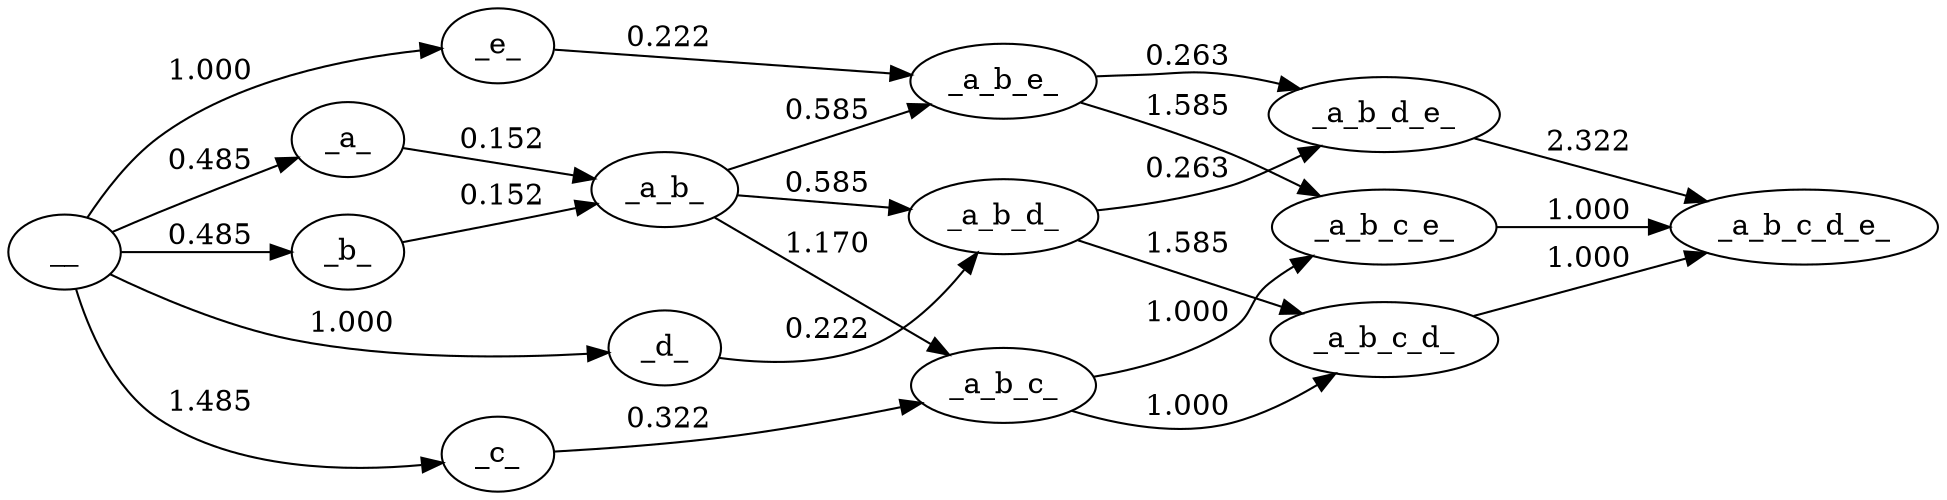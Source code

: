 strict digraph "" {
	graph [rankdir=LR];
	__ -> _a_	[cost=0.4854268271702417,
		label=" 0.485"];
	__ -> _b_	[cost=0.4854268271702417,
		label=" 0.485"];
	__ -> _d_	[cost=1.0,
		label=" 1.000"];
	__ -> _e_	[cost=1.0,
		label=" 1.000"];
	__ -> _c_	[cost=1.4854268271702415,
		label=" 1.485"];
	_a_ -> _a_b_	[cost=0.15200309344505006,
		label=" 0.152"];
	_b_ -> _a_b_	[cost=0.15200309344505006,
		label=" 0.152"];
	_a_b_ -> _a_b_d_	[cost=0.5849625007211562,
		label=" 0.585"];
	_a_b_ -> _a_b_e_	[cost=0.5849625007211562,
		label=" 0.585"];
	_a_b_ -> _a_b_c_	[cost=1.1699250014423124,
		label=" 1.170"];
	_d_ -> _a_b_d_	[cost=0.22239242133644802,
		label=" 0.222"];
	_e_ -> _a_b_e_	[cost=0.22239242133644802,
		label=" 0.222"];
	_a_b_d_ -> _a_b_d_e_	[cost=0.2630344058337938,
		label=" 0.263"];
	_a_b_d_ -> _a_b_c_d_	[cost=1.5849625007211563,
		label=" 1.585"];
	_a_b_e_ -> _a_b_d_e_	[cost=0.2630344058337938,
		label=" 0.263"];
	_a_b_e_ -> _a_b_c_e_	[cost=1.5849625007211563,
		label=" 1.585"];
	_a_b_d_e_ -> _a_b_c_d_e_	[cost=2.321928094887362,
		label=" 2.322"];
	_c_ -> _a_b_c_	[cost=0.32192809488736235,
		label=" 0.322"];
	_a_b_c_ -> _a_b_c_d_	[cost=1.0,
		label=" 1.000"];
	_a_b_c_ -> _a_b_c_e_	[cost=1.0,
		label=" 1.000"];
	_a_b_c_d_ -> _a_b_c_d_e_	[cost=1.0,
		label=" 1.000"];
	_a_b_c_e_ -> _a_b_c_d_e_	[cost=1.0,
		label=" 1.000"];
}
